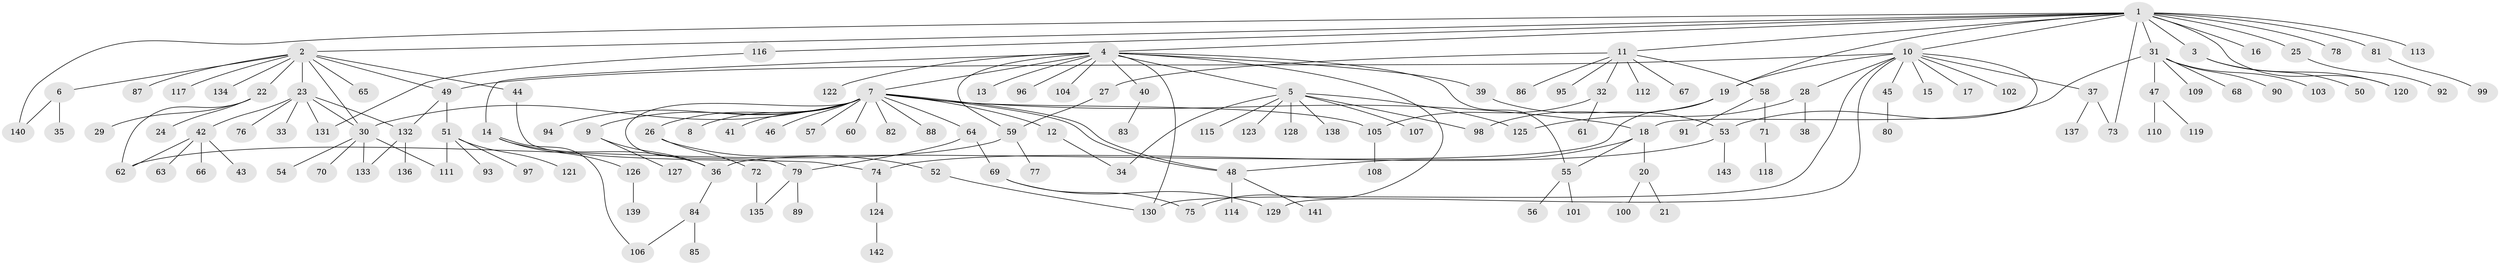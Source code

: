 // Generated by graph-tools (version 1.1) at 2025/14/03/09/25 04:14:24]
// undirected, 143 vertices, 175 edges
graph export_dot {
graph [start="1"]
  node [color=gray90,style=filled];
  1;
  2;
  3;
  4;
  5;
  6;
  7;
  8;
  9;
  10;
  11;
  12;
  13;
  14;
  15;
  16;
  17;
  18;
  19;
  20;
  21;
  22;
  23;
  24;
  25;
  26;
  27;
  28;
  29;
  30;
  31;
  32;
  33;
  34;
  35;
  36;
  37;
  38;
  39;
  40;
  41;
  42;
  43;
  44;
  45;
  46;
  47;
  48;
  49;
  50;
  51;
  52;
  53;
  54;
  55;
  56;
  57;
  58;
  59;
  60;
  61;
  62;
  63;
  64;
  65;
  66;
  67;
  68;
  69;
  70;
  71;
  72;
  73;
  74;
  75;
  76;
  77;
  78;
  79;
  80;
  81;
  82;
  83;
  84;
  85;
  86;
  87;
  88;
  89;
  90;
  91;
  92;
  93;
  94;
  95;
  96;
  97;
  98;
  99;
  100;
  101;
  102;
  103;
  104;
  105;
  106;
  107;
  108;
  109;
  110;
  111;
  112;
  113;
  114;
  115;
  116;
  117;
  118;
  119;
  120;
  121;
  122;
  123;
  124;
  125;
  126;
  127;
  128;
  129;
  130;
  131;
  132;
  133;
  134;
  135;
  136;
  137;
  138;
  139;
  140;
  141;
  142;
  143;
  1 -- 2;
  1 -- 3;
  1 -- 4;
  1 -- 10;
  1 -- 11;
  1 -- 16;
  1 -- 19;
  1 -- 25;
  1 -- 31;
  1 -- 73;
  1 -- 78;
  1 -- 81;
  1 -- 113;
  1 -- 116;
  1 -- 120;
  1 -- 140;
  2 -- 6;
  2 -- 22;
  2 -- 23;
  2 -- 30;
  2 -- 44;
  2 -- 49;
  2 -- 65;
  2 -- 87;
  2 -- 117;
  2 -- 134;
  3 -- 50;
  3 -- 120;
  4 -- 5;
  4 -- 7;
  4 -- 13;
  4 -- 14;
  4 -- 39;
  4 -- 40;
  4 -- 55;
  4 -- 59;
  4 -- 75;
  4 -- 96;
  4 -- 104;
  4 -- 122;
  4 -- 130;
  5 -- 34;
  5 -- 98;
  5 -- 107;
  5 -- 115;
  5 -- 123;
  5 -- 125;
  5 -- 128;
  5 -- 138;
  6 -- 35;
  6 -- 140;
  7 -- 8;
  7 -- 9;
  7 -- 12;
  7 -- 18;
  7 -- 26;
  7 -- 30;
  7 -- 41;
  7 -- 46;
  7 -- 48;
  7 -- 48;
  7 -- 57;
  7 -- 60;
  7 -- 64;
  7 -- 79;
  7 -- 82;
  7 -- 88;
  7 -- 94;
  7 -- 105;
  9 -- 36;
  9 -- 127;
  10 -- 15;
  10 -- 17;
  10 -- 18;
  10 -- 19;
  10 -- 28;
  10 -- 37;
  10 -- 45;
  10 -- 49;
  10 -- 102;
  10 -- 129;
  10 -- 130;
  11 -- 27;
  11 -- 32;
  11 -- 58;
  11 -- 67;
  11 -- 86;
  11 -- 95;
  11 -- 112;
  12 -- 34;
  14 -- 36;
  14 -- 106;
  14 -- 126;
  18 -- 20;
  18 -- 48;
  18 -- 55;
  19 -- 36;
  19 -- 98;
  20 -- 21;
  20 -- 100;
  22 -- 24;
  22 -- 29;
  22 -- 62;
  23 -- 30;
  23 -- 33;
  23 -- 42;
  23 -- 76;
  23 -- 131;
  23 -- 132;
  25 -- 92;
  26 -- 52;
  26 -- 72;
  27 -- 59;
  28 -- 38;
  28 -- 125;
  30 -- 54;
  30 -- 70;
  30 -- 111;
  30 -- 133;
  31 -- 47;
  31 -- 53;
  31 -- 68;
  31 -- 90;
  31 -- 103;
  31 -- 109;
  32 -- 61;
  32 -- 105;
  36 -- 84;
  37 -- 73;
  37 -- 137;
  39 -- 53;
  40 -- 83;
  42 -- 43;
  42 -- 62;
  42 -- 63;
  42 -- 66;
  44 -- 74;
  45 -- 80;
  47 -- 110;
  47 -- 119;
  48 -- 114;
  48 -- 141;
  49 -- 51;
  49 -- 132;
  51 -- 93;
  51 -- 97;
  51 -- 111;
  51 -- 121;
  52 -- 130;
  53 -- 74;
  53 -- 143;
  55 -- 56;
  55 -- 101;
  58 -- 71;
  58 -- 91;
  59 -- 62;
  59 -- 77;
  64 -- 69;
  64 -- 79;
  69 -- 75;
  69 -- 129;
  71 -- 118;
  72 -- 135;
  74 -- 124;
  79 -- 89;
  79 -- 135;
  81 -- 99;
  84 -- 85;
  84 -- 106;
  105 -- 108;
  116 -- 131;
  124 -- 142;
  126 -- 139;
  132 -- 133;
  132 -- 136;
}
